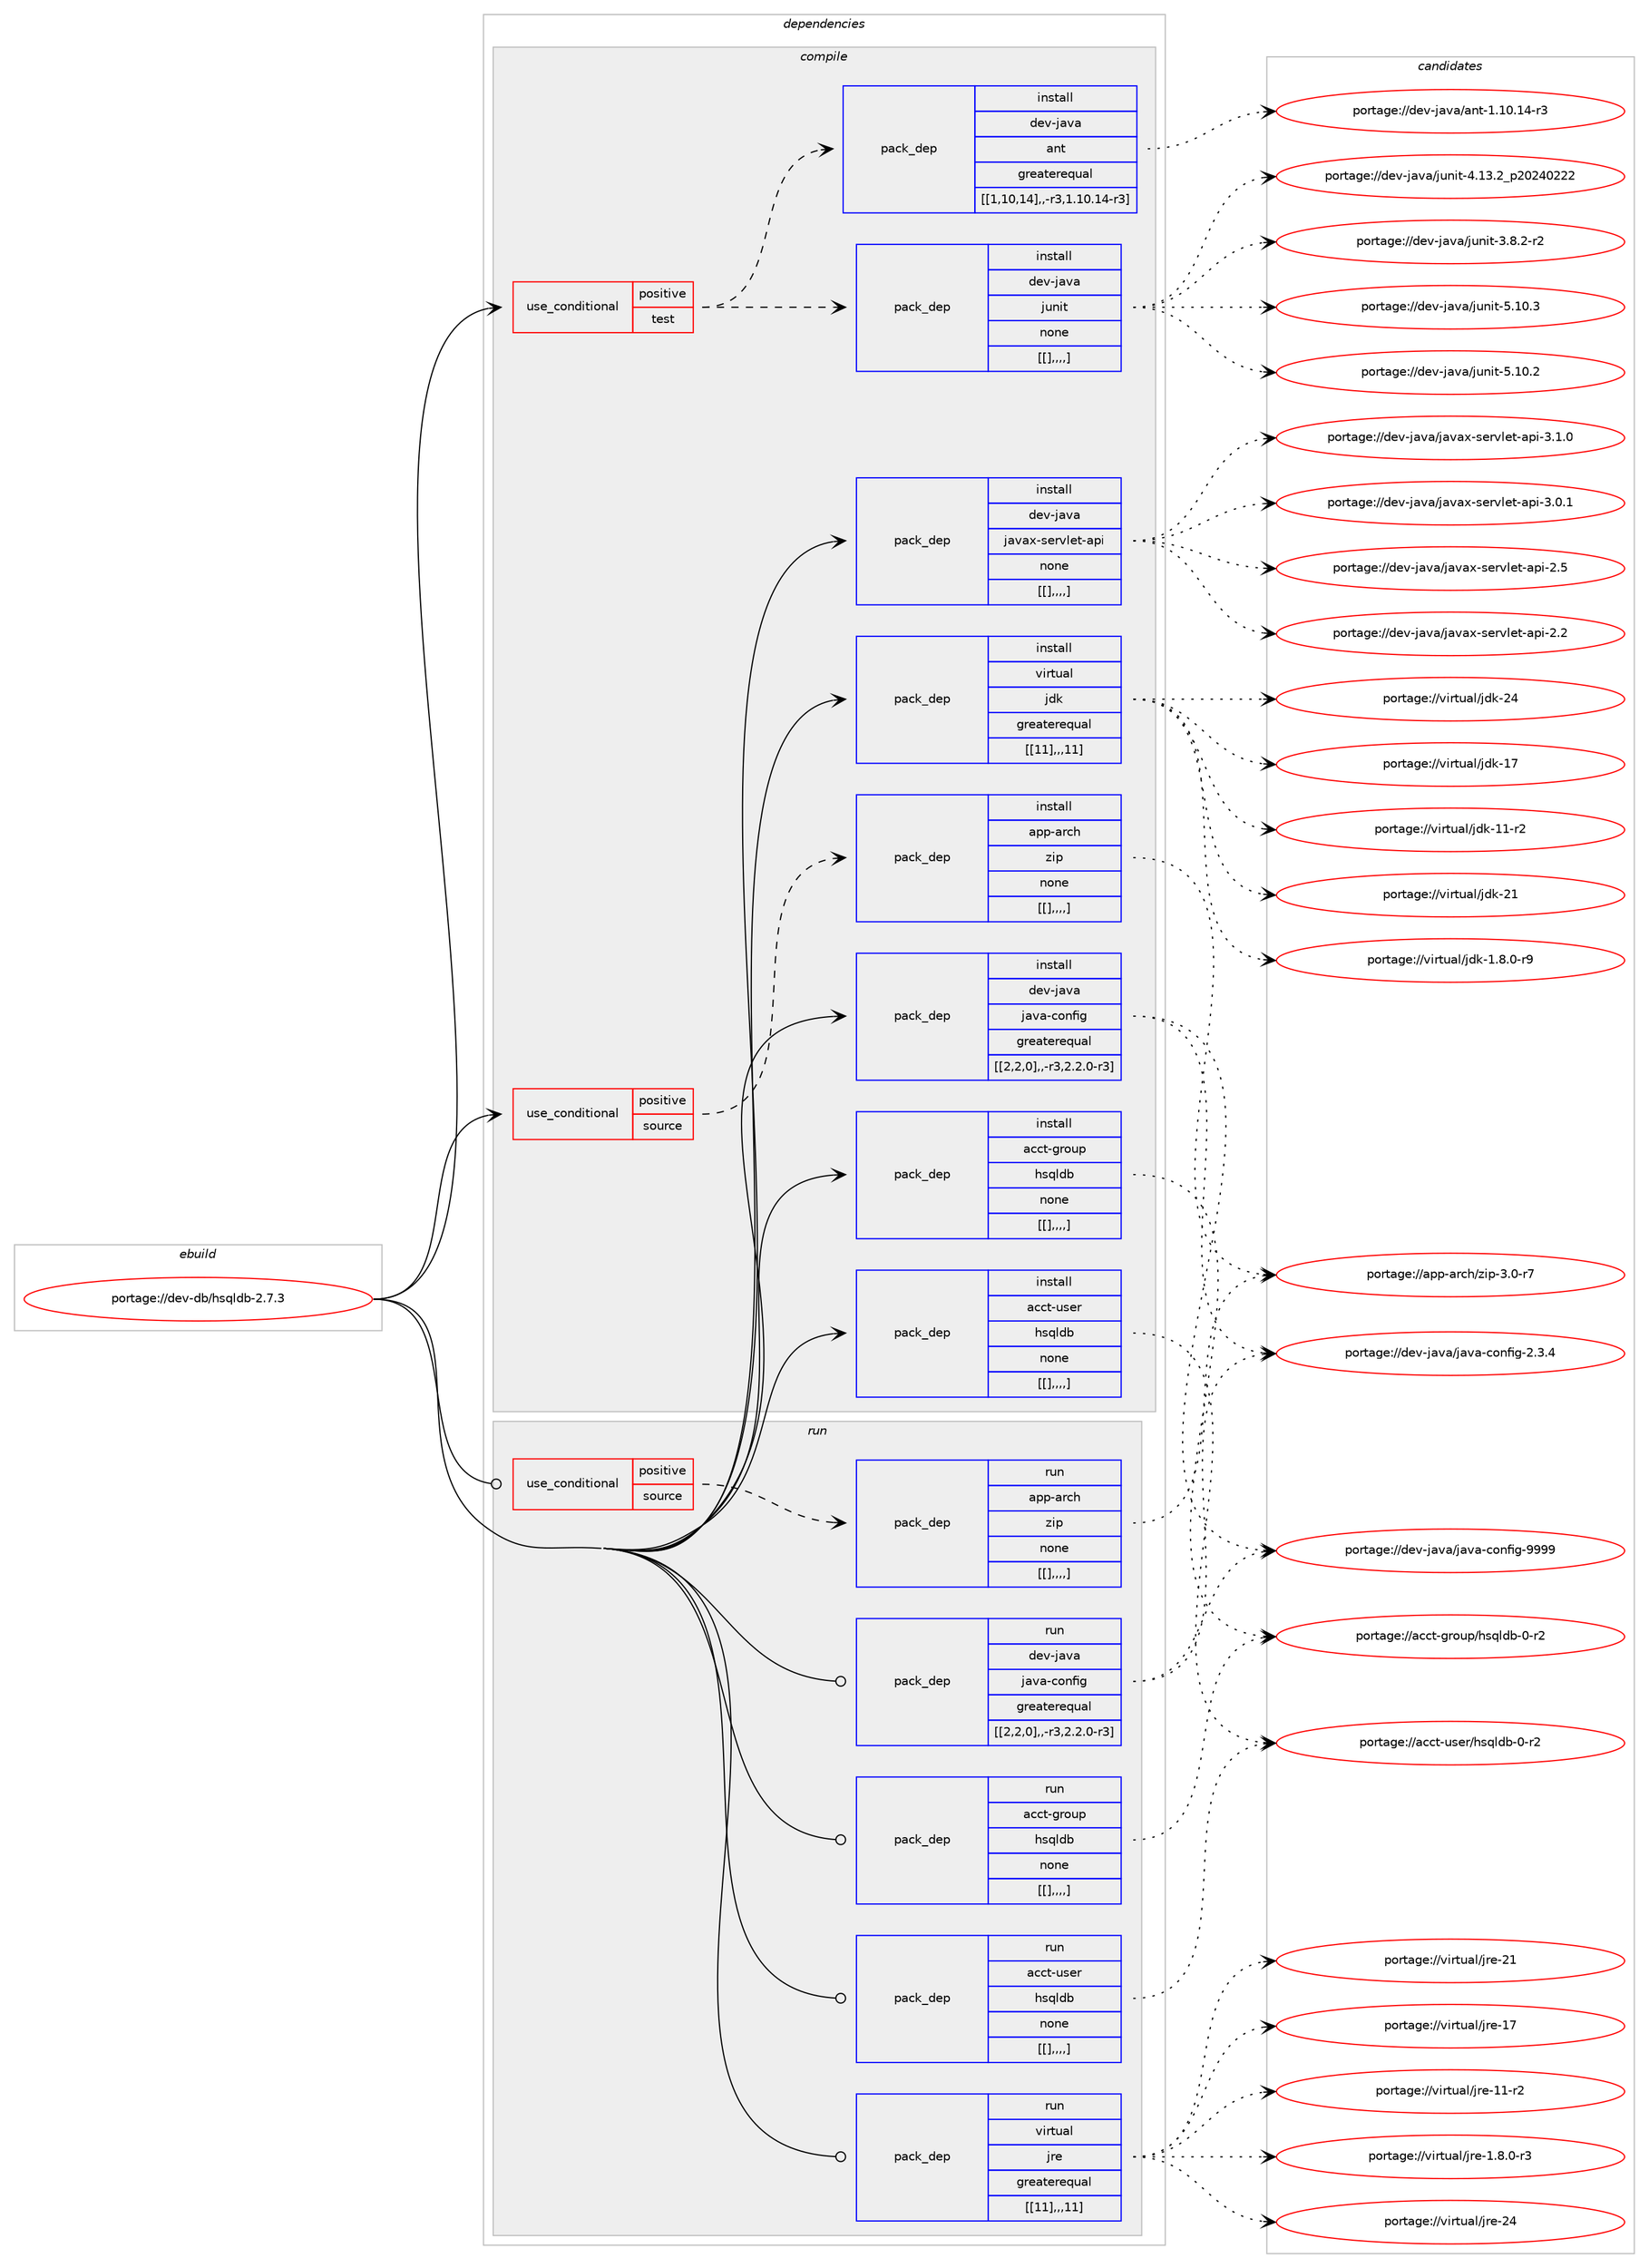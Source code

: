 digraph prolog {

# *************
# Graph options
# *************

newrank=true;
concentrate=true;
compound=true;
graph [rankdir=LR,fontname=Helvetica,fontsize=10,ranksep=1.5];#, ranksep=2.5, nodesep=0.2];
edge  [arrowhead=vee];
node  [fontname=Helvetica,fontsize=10];

# **********
# The ebuild
# **********

subgraph cluster_leftcol {
color=gray;
label=<<i>ebuild</i>>;
id [label="portage://dev-db/hsqldb-2.7.3", color=red, width=4, href="../dev-db/hsqldb-2.7.3.svg"];
}

# ****************
# The dependencies
# ****************

subgraph cluster_midcol {
color=gray;
label=<<i>dependencies</i>>;
subgraph cluster_compile {
fillcolor="#eeeeee";
style=filled;
label=<<i>compile</i>>;
subgraph cond17247 {
dependency65893 [label=<<TABLE BORDER="0" CELLBORDER="1" CELLSPACING="0" CELLPADDING="4"><TR><TD ROWSPAN="3" CELLPADDING="10">use_conditional</TD></TR><TR><TD>positive</TD></TR><TR><TD>source</TD></TR></TABLE>>, shape=none, color=red];
subgraph pack47722 {
dependency65894 [label=<<TABLE BORDER="0" CELLBORDER="1" CELLSPACING="0" CELLPADDING="4" WIDTH="220"><TR><TD ROWSPAN="6" CELLPADDING="30">pack_dep</TD></TR><TR><TD WIDTH="110">install</TD></TR><TR><TD>app-arch</TD></TR><TR><TD>zip</TD></TR><TR><TD>none</TD></TR><TR><TD>[[],,,,]</TD></TR></TABLE>>, shape=none, color=blue];
}
dependency65893:e -> dependency65894:w [weight=20,style="dashed",arrowhead="vee"];
}
id:e -> dependency65893:w [weight=20,style="solid",arrowhead="vee"];
subgraph cond17248 {
dependency65895 [label=<<TABLE BORDER="0" CELLBORDER="1" CELLSPACING="0" CELLPADDING="4"><TR><TD ROWSPAN="3" CELLPADDING="10">use_conditional</TD></TR><TR><TD>positive</TD></TR><TR><TD>test</TD></TR></TABLE>>, shape=none, color=red];
subgraph pack47723 {
dependency65896 [label=<<TABLE BORDER="0" CELLBORDER="1" CELLSPACING="0" CELLPADDING="4" WIDTH="220"><TR><TD ROWSPAN="6" CELLPADDING="30">pack_dep</TD></TR><TR><TD WIDTH="110">install</TD></TR><TR><TD>dev-java</TD></TR><TR><TD>ant</TD></TR><TR><TD>greaterequal</TD></TR><TR><TD>[[1,10,14],,-r3,1.10.14-r3]</TD></TR></TABLE>>, shape=none, color=blue];
}
dependency65895:e -> dependency65896:w [weight=20,style="dashed",arrowhead="vee"];
subgraph pack47724 {
dependency65897 [label=<<TABLE BORDER="0" CELLBORDER="1" CELLSPACING="0" CELLPADDING="4" WIDTH="220"><TR><TD ROWSPAN="6" CELLPADDING="30">pack_dep</TD></TR><TR><TD WIDTH="110">install</TD></TR><TR><TD>dev-java</TD></TR><TR><TD>junit</TD></TR><TR><TD>none</TD></TR><TR><TD>[[],,,,]</TD></TR></TABLE>>, shape=none, color=blue];
}
dependency65895:e -> dependency65897:w [weight=20,style="dashed",arrowhead="vee"];
}
id:e -> dependency65895:w [weight=20,style="solid",arrowhead="vee"];
subgraph pack47725 {
dependency65898 [label=<<TABLE BORDER="0" CELLBORDER="1" CELLSPACING="0" CELLPADDING="4" WIDTH="220"><TR><TD ROWSPAN="6" CELLPADDING="30">pack_dep</TD></TR><TR><TD WIDTH="110">install</TD></TR><TR><TD>acct-group</TD></TR><TR><TD>hsqldb</TD></TR><TR><TD>none</TD></TR><TR><TD>[[],,,,]</TD></TR></TABLE>>, shape=none, color=blue];
}
id:e -> dependency65898:w [weight=20,style="solid",arrowhead="vee"];
subgraph pack47726 {
dependency65899 [label=<<TABLE BORDER="0" CELLBORDER="1" CELLSPACING="0" CELLPADDING="4" WIDTH="220"><TR><TD ROWSPAN="6" CELLPADDING="30">pack_dep</TD></TR><TR><TD WIDTH="110">install</TD></TR><TR><TD>acct-user</TD></TR><TR><TD>hsqldb</TD></TR><TR><TD>none</TD></TR><TR><TD>[[],,,,]</TD></TR></TABLE>>, shape=none, color=blue];
}
id:e -> dependency65899:w [weight=20,style="solid",arrowhead="vee"];
subgraph pack47727 {
dependency65900 [label=<<TABLE BORDER="0" CELLBORDER="1" CELLSPACING="0" CELLPADDING="4" WIDTH="220"><TR><TD ROWSPAN="6" CELLPADDING="30">pack_dep</TD></TR><TR><TD WIDTH="110">install</TD></TR><TR><TD>dev-java</TD></TR><TR><TD>java-config</TD></TR><TR><TD>greaterequal</TD></TR><TR><TD>[[2,2,0],,-r3,2.2.0-r3]</TD></TR></TABLE>>, shape=none, color=blue];
}
id:e -> dependency65900:w [weight=20,style="solid",arrowhead="vee"];
subgraph pack47728 {
dependency65901 [label=<<TABLE BORDER="0" CELLBORDER="1" CELLSPACING="0" CELLPADDING="4" WIDTH="220"><TR><TD ROWSPAN="6" CELLPADDING="30">pack_dep</TD></TR><TR><TD WIDTH="110">install</TD></TR><TR><TD>dev-java</TD></TR><TR><TD>javax-servlet-api</TD></TR><TR><TD>none</TD></TR><TR><TD>[[],,,,]</TD></TR></TABLE>>, shape=none, color=blue];
}
id:e -> dependency65901:w [weight=20,style="solid",arrowhead="vee"];
subgraph pack47729 {
dependency65902 [label=<<TABLE BORDER="0" CELLBORDER="1" CELLSPACING="0" CELLPADDING="4" WIDTH="220"><TR><TD ROWSPAN="6" CELLPADDING="30">pack_dep</TD></TR><TR><TD WIDTH="110">install</TD></TR><TR><TD>virtual</TD></TR><TR><TD>jdk</TD></TR><TR><TD>greaterequal</TD></TR><TR><TD>[[11],,,11]</TD></TR></TABLE>>, shape=none, color=blue];
}
id:e -> dependency65902:w [weight=20,style="solid",arrowhead="vee"];
}
subgraph cluster_compileandrun {
fillcolor="#eeeeee";
style=filled;
label=<<i>compile and run</i>>;
}
subgraph cluster_run {
fillcolor="#eeeeee";
style=filled;
label=<<i>run</i>>;
subgraph cond17249 {
dependency65903 [label=<<TABLE BORDER="0" CELLBORDER="1" CELLSPACING="0" CELLPADDING="4"><TR><TD ROWSPAN="3" CELLPADDING="10">use_conditional</TD></TR><TR><TD>positive</TD></TR><TR><TD>source</TD></TR></TABLE>>, shape=none, color=red];
subgraph pack47730 {
dependency65904 [label=<<TABLE BORDER="0" CELLBORDER="1" CELLSPACING="0" CELLPADDING="4" WIDTH="220"><TR><TD ROWSPAN="6" CELLPADDING="30">pack_dep</TD></TR><TR><TD WIDTH="110">run</TD></TR><TR><TD>app-arch</TD></TR><TR><TD>zip</TD></TR><TR><TD>none</TD></TR><TR><TD>[[],,,,]</TD></TR></TABLE>>, shape=none, color=blue];
}
dependency65903:e -> dependency65904:w [weight=20,style="dashed",arrowhead="vee"];
}
id:e -> dependency65903:w [weight=20,style="solid",arrowhead="odot"];
subgraph pack47731 {
dependency65905 [label=<<TABLE BORDER="0" CELLBORDER="1" CELLSPACING="0" CELLPADDING="4" WIDTH="220"><TR><TD ROWSPAN="6" CELLPADDING="30">pack_dep</TD></TR><TR><TD WIDTH="110">run</TD></TR><TR><TD>acct-group</TD></TR><TR><TD>hsqldb</TD></TR><TR><TD>none</TD></TR><TR><TD>[[],,,,]</TD></TR></TABLE>>, shape=none, color=blue];
}
id:e -> dependency65905:w [weight=20,style="solid",arrowhead="odot"];
subgraph pack47732 {
dependency65906 [label=<<TABLE BORDER="0" CELLBORDER="1" CELLSPACING="0" CELLPADDING="4" WIDTH="220"><TR><TD ROWSPAN="6" CELLPADDING="30">pack_dep</TD></TR><TR><TD WIDTH="110">run</TD></TR><TR><TD>acct-user</TD></TR><TR><TD>hsqldb</TD></TR><TR><TD>none</TD></TR><TR><TD>[[],,,,]</TD></TR></TABLE>>, shape=none, color=blue];
}
id:e -> dependency65906:w [weight=20,style="solid",arrowhead="odot"];
subgraph pack47733 {
dependency65907 [label=<<TABLE BORDER="0" CELLBORDER="1" CELLSPACING="0" CELLPADDING="4" WIDTH="220"><TR><TD ROWSPAN="6" CELLPADDING="30">pack_dep</TD></TR><TR><TD WIDTH="110">run</TD></TR><TR><TD>dev-java</TD></TR><TR><TD>java-config</TD></TR><TR><TD>greaterequal</TD></TR><TR><TD>[[2,2,0],,-r3,2.2.0-r3]</TD></TR></TABLE>>, shape=none, color=blue];
}
id:e -> dependency65907:w [weight=20,style="solid",arrowhead="odot"];
subgraph pack47734 {
dependency65908 [label=<<TABLE BORDER="0" CELLBORDER="1" CELLSPACING="0" CELLPADDING="4" WIDTH="220"><TR><TD ROWSPAN="6" CELLPADDING="30">pack_dep</TD></TR><TR><TD WIDTH="110">run</TD></TR><TR><TD>virtual</TD></TR><TR><TD>jre</TD></TR><TR><TD>greaterequal</TD></TR><TR><TD>[[11],,,11]</TD></TR></TABLE>>, shape=none, color=blue];
}
id:e -> dependency65908:w [weight=20,style="solid",arrowhead="odot"];
}
}

# **************
# The candidates
# **************

subgraph cluster_choices {
rank=same;
color=gray;
label=<<i>candidates</i>>;

subgraph choice47722 {
color=black;
nodesep=1;
choice9711211245971149910447122105112455146484511455 [label="portage://app-arch/zip-3.0-r7", color=red, width=4,href="../app-arch/zip-3.0-r7.svg"];
dependency65894:e -> choice9711211245971149910447122105112455146484511455:w [style=dotted,weight="100"];
}
subgraph choice47723 {
color=black;
nodesep=1;
choice100101118451069711897479711011645494649484649524511451 [label="portage://dev-java/ant-1.10.14-r3", color=red, width=4,href="../dev-java/ant-1.10.14-r3.svg"];
dependency65896:e -> choice100101118451069711897479711011645494649484649524511451:w [style=dotted,weight="100"];
}
subgraph choice47724 {
color=black;
nodesep=1;
choice1001011184510697118974710611711010511645534649484651 [label="portage://dev-java/junit-5.10.3", color=red, width=4,href="../dev-java/junit-5.10.3.svg"];
choice1001011184510697118974710611711010511645534649484650 [label="portage://dev-java/junit-5.10.2", color=red, width=4,href="../dev-java/junit-5.10.2.svg"];
choice1001011184510697118974710611711010511645524649514650951125048505248505050 [label="portage://dev-java/junit-4.13.2_p20240222", color=red, width=4,href="../dev-java/junit-4.13.2_p20240222.svg"];
choice100101118451069711897471061171101051164551465646504511450 [label="portage://dev-java/junit-3.8.2-r2", color=red, width=4,href="../dev-java/junit-3.8.2-r2.svg"];
dependency65897:e -> choice1001011184510697118974710611711010511645534649484651:w [style=dotted,weight="100"];
dependency65897:e -> choice1001011184510697118974710611711010511645534649484650:w [style=dotted,weight="100"];
dependency65897:e -> choice1001011184510697118974710611711010511645524649514650951125048505248505050:w [style=dotted,weight="100"];
dependency65897:e -> choice100101118451069711897471061171101051164551465646504511450:w [style=dotted,weight="100"];
}
subgraph choice47725 {
color=black;
nodesep=1;
choice97999911645103114111117112471041151131081009845484511450 [label="portage://acct-group/hsqldb-0-r2", color=red, width=4,href="../acct-group/hsqldb-0-r2.svg"];
dependency65898:e -> choice97999911645103114111117112471041151131081009845484511450:w [style=dotted,weight="100"];
}
subgraph choice47726 {
color=black;
nodesep=1;
choice97999911645117115101114471041151131081009845484511450 [label="portage://acct-user/hsqldb-0-r2", color=red, width=4,href="../acct-user/hsqldb-0-r2.svg"];
dependency65899:e -> choice97999911645117115101114471041151131081009845484511450:w [style=dotted,weight="100"];
}
subgraph choice47727 {
color=black;
nodesep=1;
choice10010111845106971189747106971189745991111101021051034557575757 [label="portage://dev-java/java-config-9999", color=red, width=4,href="../dev-java/java-config-9999.svg"];
choice1001011184510697118974710697118974599111110102105103455046514652 [label="portage://dev-java/java-config-2.3.4", color=red, width=4,href="../dev-java/java-config-2.3.4.svg"];
dependency65900:e -> choice10010111845106971189747106971189745991111101021051034557575757:w [style=dotted,weight="100"];
dependency65900:e -> choice1001011184510697118974710697118974599111110102105103455046514652:w [style=dotted,weight="100"];
}
subgraph choice47728 {
color=black;
nodesep=1;
choice100101118451069711897471069711897120451151011141181081011164597112105455146494648 [label="portage://dev-java/javax-servlet-api-3.1.0", color=red, width=4,href="../dev-java/javax-servlet-api-3.1.0.svg"];
choice100101118451069711897471069711897120451151011141181081011164597112105455146484649 [label="portage://dev-java/javax-servlet-api-3.0.1", color=red, width=4,href="../dev-java/javax-servlet-api-3.0.1.svg"];
choice10010111845106971189747106971189712045115101114118108101116459711210545504653 [label="portage://dev-java/javax-servlet-api-2.5", color=red, width=4,href="../dev-java/javax-servlet-api-2.5.svg"];
choice10010111845106971189747106971189712045115101114118108101116459711210545504650 [label="portage://dev-java/javax-servlet-api-2.2", color=red, width=4,href="../dev-java/javax-servlet-api-2.2.svg"];
dependency65901:e -> choice100101118451069711897471069711897120451151011141181081011164597112105455146494648:w [style=dotted,weight="100"];
dependency65901:e -> choice100101118451069711897471069711897120451151011141181081011164597112105455146484649:w [style=dotted,weight="100"];
dependency65901:e -> choice10010111845106971189747106971189712045115101114118108101116459711210545504653:w [style=dotted,weight="100"];
dependency65901:e -> choice10010111845106971189747106971189712045115101114118108101116459711210545504650:w [style=dotted,weight="100"];
}
subgraph choice47729 {
color=black;
nodesep=1;
choice1181051141161179710847106100107455052 [label="portage://virtual/jdk-24", color=red, width=4,href="../virtual/jdk-24.svg"];
choice1181051141161179710847106100107455049 [label="portage://virtual/jdk-21", color=red, width=4,href="../virtual/jdk-21.svg"];
choice1181051141161179710847106100107454955 [label="portage://virtual/jdk-17", color=red, width=4,href="../virtual/jdk-17.svg"];
choice11810511411611797108471061001074549494511450 [label="portage://virtual/jdk-11-r2", color=red, width=4,href="../virtual/jdk-11-r2.svg"];
choice11810511411611797108471061001074549465646484511457 [label="portage://virtual/jdk-1.8.0-r9", color=red, width=4,href="../virtual/jdk-1.8.0-r9.svg"];
dependency65902:e -> choice1181051141161179710847106100107455052:w [style=dotted,weight="100"];
dependency65902:e -> choice1181051141161179710847106100107455049:w [style=dotted,weight="100"];
dependency65902:e -> choice1181051141161179710847106100107454955:w [style=dotted,weight="100"];
dependency65902:e -> choice11810511411611797108471061001074549494511450:w [style=dotted,weight="100"];
dependency65902:e -> choice11810511411611797108471061001074549465646484511457:w [style=dotted,weight="100"];
}
subgraph choice47730 {
color=black;
nodesep=1;
choice9711211245971149910447122105112455146484511455 [label="portage://app-arch/zip-3.0-r7", color=red, width=4,href="../app-arch/zip-3.0-r7.svg"];
dependency65904:e -> choice9711211245971149910447122105112455146484511455:w [style=dotted,weight="100"];
}
subgraph choice47731 {
color=black;
nodesep=1;
choice97999911645103114111117112471041151131081009845484511450 [label="portage://acct-group/hsqldb-0-r2", color=red, width=4,href="../acct-group/hsqldb-0-r2.svg"];
dependency65905:e -> choice97999911645103114111117112471041151131081009845484511450:w [style=dotted,weight="100"];
}
subgraph choice47732 {
color=black;
nodesep=1;
choice97999911645117115101114471041151131081009845484511450 [label="portage://acct-user/hsqldb-0-r2", color=red, width=4,href="../acct-user/hsqldb-0-r2.svg"];
dependency65906:e -> choice97999911645117115101114471041151131081009845484511450:w [style=dotted,weight="100"];
}
subgraph choice47733 {
color=black;
nodesep=1;
choice10010111845106971189747106971189745991111101021051034557575757 [label="portage://dev-java/java-config-9999", color=red, width=4,href="../dev-java/java-config-9999.svg"];
choice1001011184510697118974710697118974599111110102105103455046514652 [label="portage://dev-java/java-config-2.3.4", color=red, width=4,href="../dev-java/java-config-2.3.4.svg"];
dependency65907:e -> choice10010111845106971189747106971189745991111101021051034557575757:w [style=dotted,weight="100"];
dependency65907:e -> choice1001011184510697118974710697118974599111110102105103455046514652:w [style=dotted,weight="100"];
}
subgraph choice47734 {
color=black;
nodesep=1;
choice1181051141161179710847106114101455052 [label="portage://virtual/jre-24", color=red, width=4,href="../virtual/jre-24.svg"];
choice1181051141161179710847106114101455049 [label="portage://virtual/jre-21", color=red, width=4,href="../virtual/jre-21.svg"];
choice1181051141161179710847106114101454955 [label="portage://virtual/jre-17", color=red, width=4,href="../virtual/jre-17.svg"];
choice11810511411611797108471061141014549494511450 [label="portage://virtual/jre-11-r2", color=red, width=4,href="../virtual/jre-11-r2.svg"];
choice11810511411611797108471061141014549465646484511451 [label="portage://virtual/jre-1.8.0-r3", color=red, width=4,href="../virtual/jre-1.8.0-r3.svg"];
dependency65908:e -> choice1181051141161179710847106114101455052:w [style=dotted,weight="100"];
dependency65908:e -> choice1181051141161179710847106114101455049:w [style=dotted,weight="100"];
dependency65908:e -> choice1181051141161179710847106114101454955:w [style=dotted,weight="100"];
dependency65908:e -> choice11810511411611797108471061141014549494511450:w [style=dotted,weight="100"];
dependency65908:e -> choice11810511411611797108471061141014549465646484511451:w [style=dotted,weight="100"];
}
}

}
